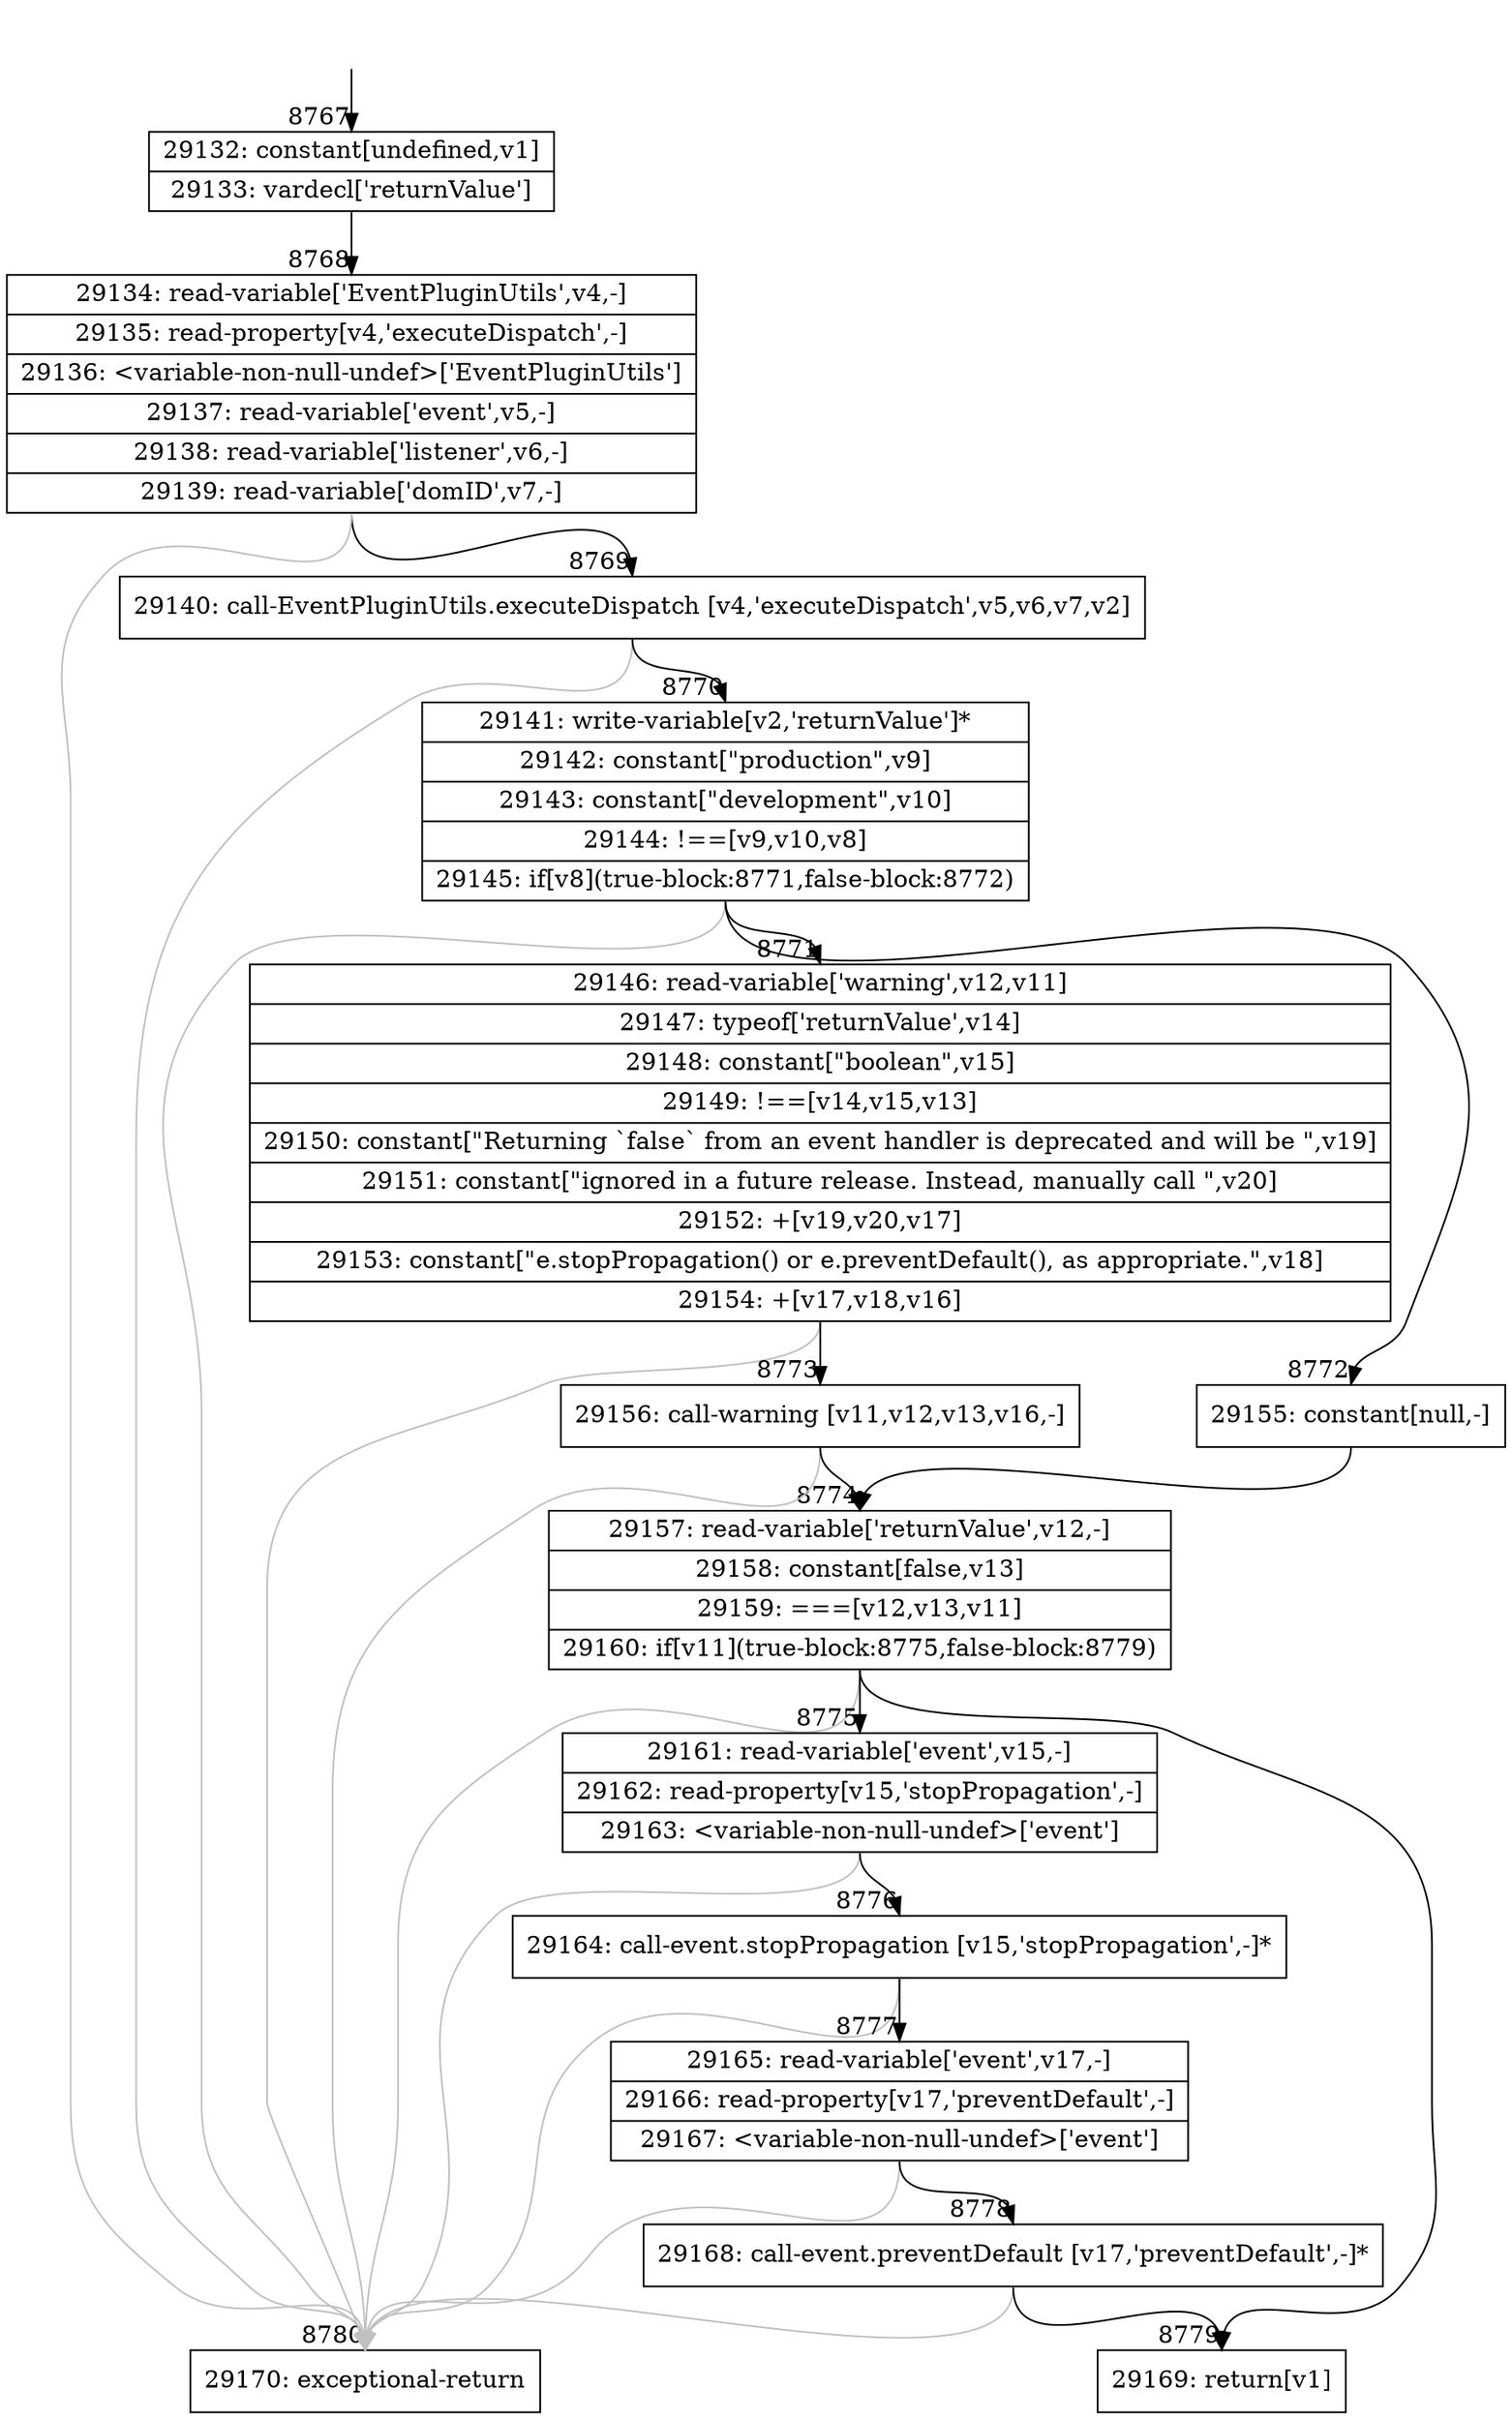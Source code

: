 digraph {
rankdir="TD"
BB_entry645[shape=none,label=""];
BB_entry645 -> BB8767 [tailport=s, headport=n, headlabel="    8767"]
BB8767 [shape=record label="{29132: constant[undefined,v1]|29133: vardecl['returnValue']}" ] 
BB8767 -> BB8768 [tailport=s, headport=n, headlabel="      8768"]
BB8768 [shape=record label="{29134: read-variable['EventPluginUtils',v4,-]|29135: read-property[v4,'executeDispatch',-]|29136: \<variable-non-null-undef\>['EventPluginUtils']|29137: read-variable['event',v5,-]|29138: read-variable['listener',v6,-]|29139: read-variable['domID',v7,-]}" ] 
BB8768 -> BB8769 [tailport=s, headport=n, headlabel="      8769"]
BB8768 -> BB8780 [tailport=s, headport=n, color=gray, headlabel="      8780"]
BB8769 [shape=record label="{29140: call-EventPluginUtils.executeDispatch [v4,'executeDispatch',v5,v6,v7,v2]}" ] 
BB8769 -> BB8770 [tailport=s, headport=n, headlabel="      8770"]
BB8769 -> BB8780 [tailport=s, headport=n, color=gray]
BB8770 [shape=record label="{29141: write-variable[v2,'returnValue']*|29142: constant[\"production\",v9]|29143: constant[\"development\",v10]|29144: !==[v9,v10,v8]|29145: if[v8](true-block:8771,false-block:8772)}" ] 
BB8770 -> BB8771 [tailport=s, headport=n, headlabel="      8771"]
BB8770 -> BB8772 [tailport=s, headport=n, headlabel="      8772"]
BB8770 -> BB8780 [tailport=s, headport=n, color=gray]
BB8771 [shape=record label="{29146: read-variable['warning',v12,v11]|29147: typeof['returnValue',v14]|29148: constant[\"boolean\",v15]|29149: !==[v14,v15,v13]|29150: constant[\"Returning `false` from an event handler is deprecated and will be \",v19]|29151: constant[\"ignored in a future release. Instead, manually call \",v20]|29152: +[v19,v20,v17]|29153: constant[\"e.stopPropagation() or e.preventDefault(), as appropriate.\",v18]|29154: +[v17,v18,v16]}" ] 
BB8771 -> BB8773 [tailport=s, headport=n, headlabel="      8773"]
BB8771 -> BB8780 [tailport=s, headport=n, color=gray]
BB8772 [shape=record label="{29155: constant[null,-]}" ] 
BB8772 -> BB8774 [tailport=s, headport=n, headlabel="      8774"]
BB8773 [shape=record label="{29156: call-warning [v11,v12,v13,v16,-]}" ] 
BB8773 -> BB8774 [tailport=s, headport=n]
BB8773 -> BB8780 [tailport=s, headport=n, color=gray]
BB8774 [shape=record label="{29157: read-variable['returnValue',v12,-]|29158: constant[false,v13]|29159: ===[v12,v13,v11]|29160: if[v11](true-block:8775,false-block:8779)}" ] 
BB8774 -> BB8775 [tailport=s, headport=n, headlabel="      8775"]
BB8774 -> BB8779 [tailport=s, headport=n, headlabel="      8779"]
BB8774 -> BB8780 [tailport=s, headport=n, color=gray]
BB8775 [shape=record label="{29161: read-variable['event',v15,-]|29162: read-property[v15,'stopPropagation',-]|29163: \<variable-non-null-undef\>['event']}" ] 
BB8775 -> BB8776 [tailport=s, headport=n, headlabel="      8776"]
BB8775 -> BB8780 [tailport=s, headport=n, color=gray]
BB8776 [shape=record label="{29164: call-event.stopPropagation [v15,'stopPropagation',-]*}" ] 
BB8776 -> BB8777 [tailport=s, headport=n, headlabel="      8777"]
BB8776 -> BB8780 [tailport=s, headport=n, color=gray]
BB8777 [shape=record label="{29165: read-variable['event',v17,-]|29166: read-property[v17,'preventDefault',-]|29167: \<variable-non-null-undef\>['event']}" ] 
BB8777 -> BB8778 [tailport=s, headport=n, headlabel="      8778"]
BB8777 -> BB8780 [tailport=s, headport=n, color=gray]
BB8778 [shape=record label="{29168: call-event.preventDefault [v17,'preventDefault',-]*}" ] 
BB8778 -> BB8779 [tailport=s, headport=n]
BB8778 -> BB8780 [tailport=s, headport=n, color=gray]
BB8779 [shape=record label="{29169: return[v1]}" ] 
BB8780 [shape=record label="{29170: exceptional-return}" ] 
//#$~ 15720
}
